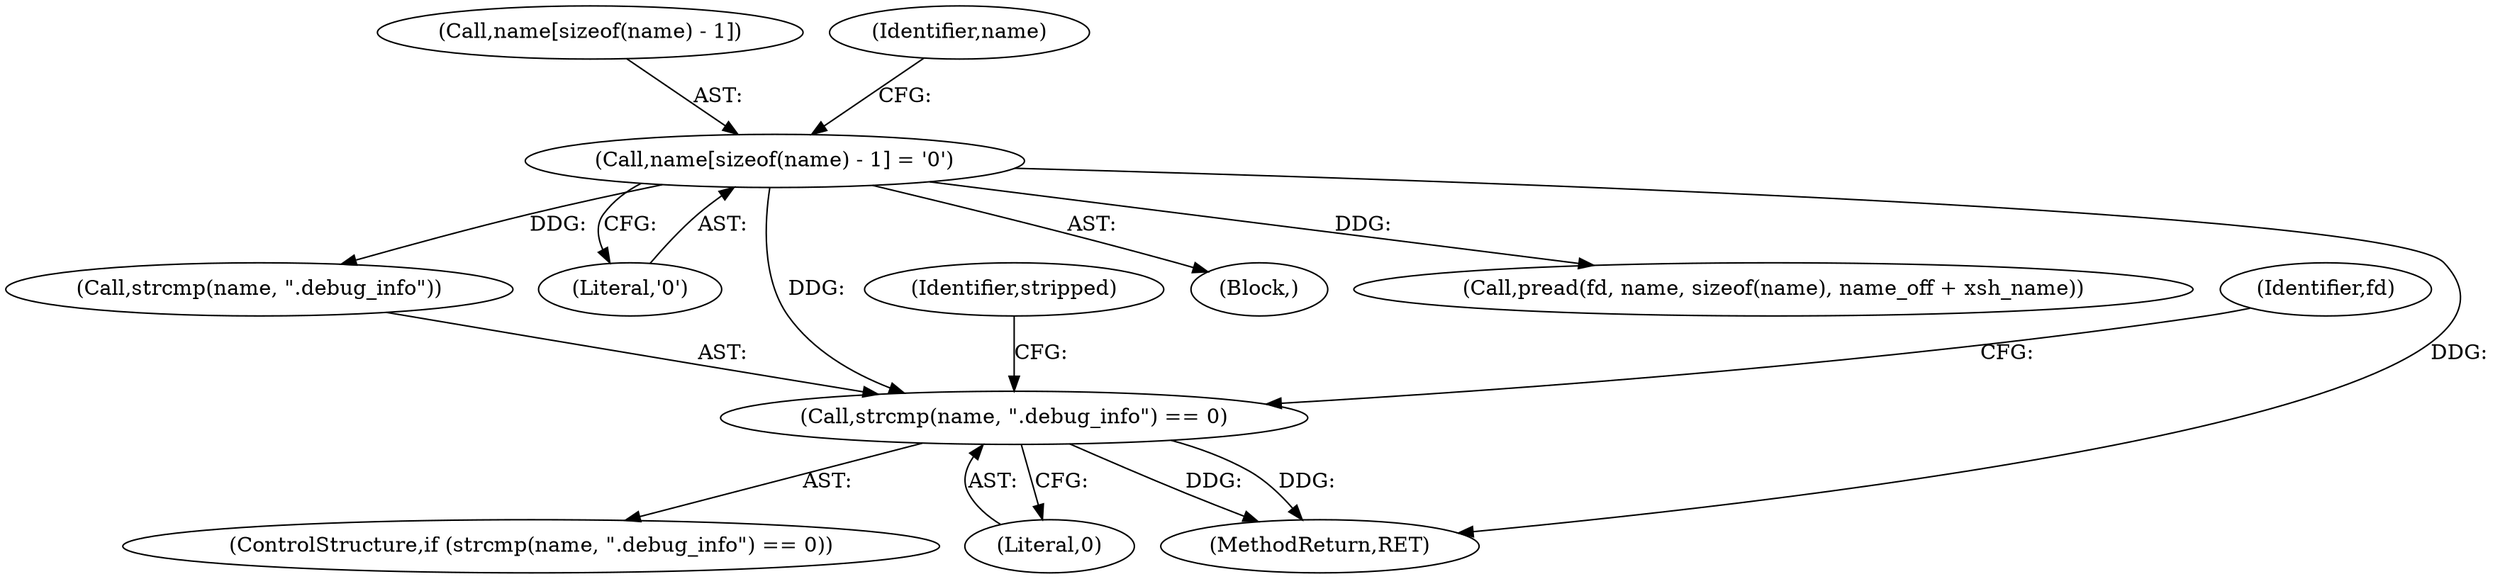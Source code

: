digraph "0_file_d7cdad007c507e6c79f51f058dd77fab70ceb9f6@API" {
"1000216" [label="(Call,strcmp(name, \".debug_info\") == 0)"];
"1000207" [label="(Call,name[sizeof(name) - 1] = '\0')"];
"1000214" [label="(Literal,'\0')"];
"1000220" [label="(Literal,0)"];
"1000217" [label="(Call,strcmp(name, \".debug_info\"))"];
"1000208" [label="(Call,name[sizeof(name) - 1])"];
"1000218" [label="(Identifier,name)"];
"1000216" [label="(Call,strcmp(name, \".debug_info\") == 0)"];
"1000222" [label="(Identifier,stripped)"];
"1000215" [label="(ControlStructure,if (strcmp(name, \".debug_info\") == 0))"];
"1000695" [label="(MethodReturn,RET)"];
"1000188" [label="(Block,)"];
"1000227" [label="(Identifier,fd)"];
"1000191" [label="(Call,pread(fd, name, sizeof(name), name_off + xsh_name))"];
"1000207" [label="(Call,name[sizeof(name) - 1] = '\0')"];
"1000216" -> "1000215"  [label="AST: "];
"1000216" -> "1000220"  [label="CFG: "];
"1000217" -> "1000216"  [label="AST: "];
"1000220" -> "1000216"  [label="AST: "];
"1000222" -> "1000216"  [label="CFG: "];
"1000227" -> "1000216"  [label="CFG: "];
"1000216" -> "1000695"  [label="DDG: "];
"1000216" -> "1000695"  [label="DDG: "];
"1000207" -> "1000216"  [label="DDG: "];
"1000207" -> "1000188"  [label="AST: "];
"1000207" -> "1000214"  [label="CFG: "];
"1000208" -> "1000207"  [label="AST: "];
"1000214" -> "1000207"  [label="AST: "];
"1000218" -> "1000207"  [label="CFG: "];
"1000207" -> "1000695"  [label="DDG: "];
"1000207" -> "1000191"  [label="DDG: "];
"1000207" -> "1000217"  [label="DDG: "];
}
